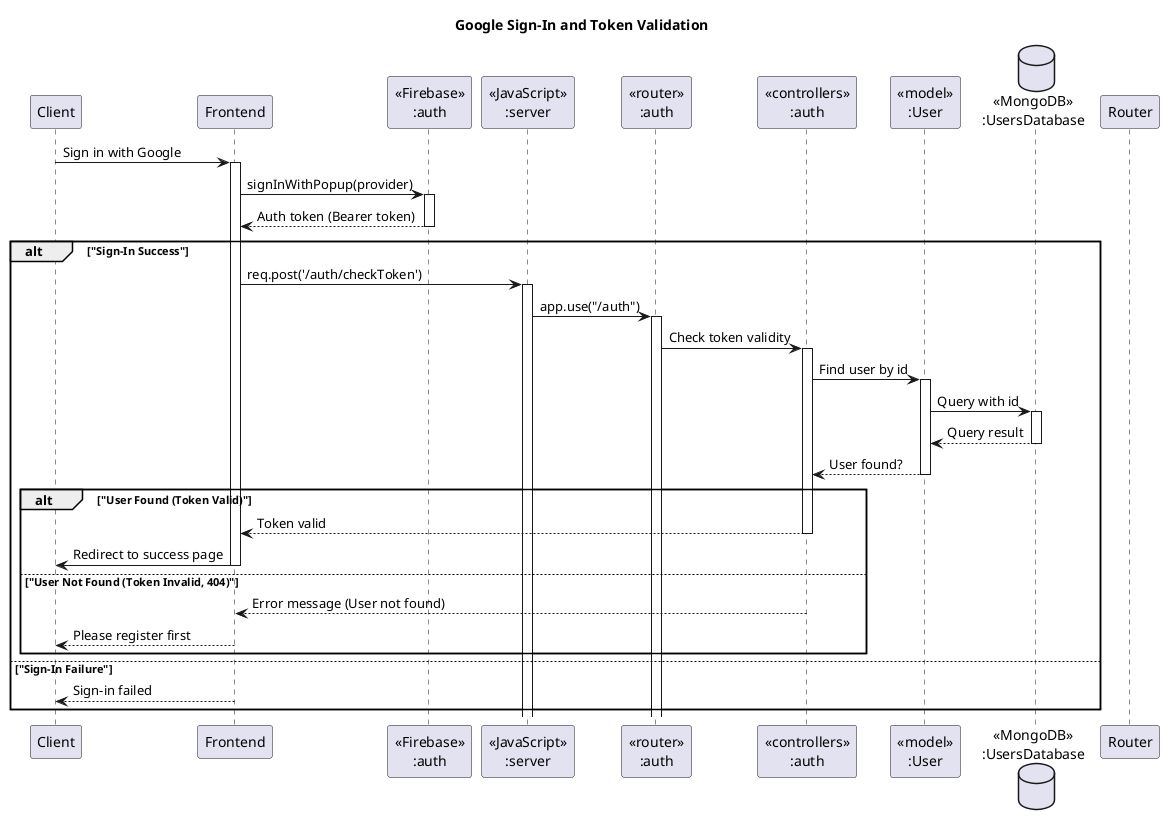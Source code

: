 @startuml
title "Google Sign-In and Token Validation"

participant "Client" as client
participant "Frontend" as frontend
participant "<<Firebase>>\n:auth" as firebaseAuth
participant "<<JavaScript>>\n:server" as server
participant "<<router>>\n:auth" as routerAuth
participant "<<controllers>>\n:auth" as controllersAuth
participant "<<model>>\n:User" as modelUser
database "<<MongoDB>>\n:UsersDatabase" as usersDatabase
participant "Router" as router

client -> frontend ++ : Sign in with Google
frontend -> firebaseAuth ++ : signInWithPopup(provider)
firebaseAuth --> frontend -- : Auth token (Bearer token)

alt "Sign-In Success"
frontend -> server ++ : req.post('/auth/checkToken')
server -> routerAuth ++ : app.use("/auth")
routerAuth -> controllersAuth ++ : Check token validity
controllersAuth -> modelUser ++ : Find user by id
modelUser -> usersDatabase ++ : Query with id
usersDatabase --> modelUser -- : Query result
modelUser --> controllersAuth -- : User found?

alt "User Found (Token Valid)"
controllersAuth --> frontend -- : Token valid
frontend -> client -- : Redirect to success page

else "User Not Found (Token Invalid, 404)"
controllersAuth --> frontend -- : Error message (User not found)
frontend --> client -- : Please register first
end

else "Sign-In Failure"
frontend --> client -- : Sign-in failed
end
@enduml
